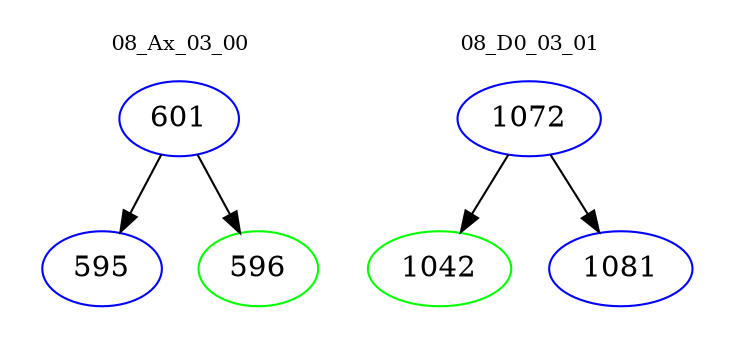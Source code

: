 digraph{
subgraph cluster_0 {
color = white
label = "08_Ax_03_00";
fontsize=10;
T0_601 [label="601", color="blue"]
T0_601 -> T0_595 [color="black"]
T0_595 [label="595", color="blue"]
T0_601 -> T0_596 [color="black"]
T0_596 [label="596", color="green"]
}
subgraph cluster_1 {
color = white
label = "08_D0_03_01";
fontsize=10;
T1_1072 [label="1072", color="blue"]
T1_1072 -> T1_1042 [color="black"]
T1_1042 [label="1042", color="green"]
T1_1072 -> T1_1081 [color="black"]
T1_1081 [label="1081", color="blue"]
}
}
